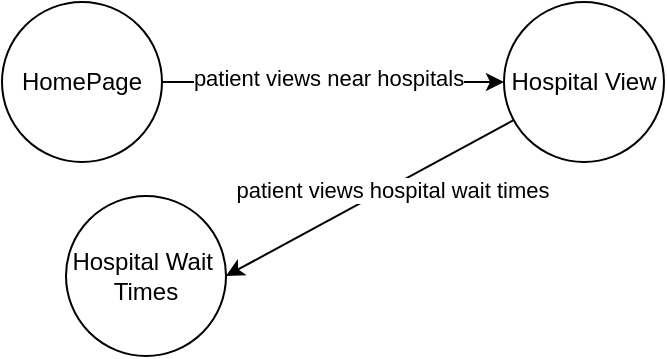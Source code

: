 <mxfile version="24.8.3">
  <diagram name="Page-1" id="NfButQZjhZ4wamLMoBEm">
    <mxGraphModel dx="468" dy="-150" grid="0" gridSize="10" guides="1" tooltips="1" connect="1" arrows="1" fold="1" page="0" pageScale="1" pageWidth="850" pageHeight="1100" math="0" shadow="0">
      <root>
        <mxCell id="0" />
        <mxCell id="1" parent="0" />
        <mxCell id="zlFfJobk3KSyEtTHEZul-1" style="rounded=0;orthogonalLoop=1;jettySize=auto;html=1;" parent="1" source="lGDO1zubE_AWot6uxW1o-1" target="lGDO1zubE_AWot6uxW1o-2" edge="1">
          <mxGeometry relative="1" as="geometry" />
        </mxCell>
        <mxCell id="zlFfJobk3KSyEtTHEZul-2" value="patient views near hospitals" style="edgeLabel;html=1;align=center;verticalAlign=middle;resizable=0;points=[];" parent="zlFfJobk3KSyEtTHEZul-1" vertex="1" connectable="0">
          <mxGeometry x="0.253" y="2" relative="1" as="geometry">
            <mxPoint x="-24" as="offset" />
          </mxGeometry>
        </mxCell>
        <mxCell id="lGDO1zubE_AWot6uxW1o-1" value="HomePage" style="ellipse;whiteSpace=wrap;html=1;aspect=fixed;" parent="1" vertex="1">
          <mxGeometry x="97" y="419" width="80" height="80" as="geometry" />
        </mxCell>
        <mxCell id="lGDO1zubE_AWot6uxW1o-2" value="Hospital View" style="ellipse;whiteSpace=wrap;html=1;aspect=fixed;" parent="1" vertex="1">
          <mxGeometry x="348" y="419" width="80" height="80" as="geometry" />
        </mxCell>
        <mxCell id="zlFfJobk3KSyEtTHEZul-4" value="Hospital Wait&amp;nbsp;&lt;div&gt;Times&lt;/div&gt;" style="ellipse;whiteSpace=wrap;html=1;aspect=fixed;" parent="1" vertex="1">
          <mxGeometry x="129" y="516" width="80" height="80" as="geometry" />
        </mxCell>
        <mxCell id="zlFfJobk3KSyEtTHEZul-5" style="rounded=0;orthogonalLoop=1;jettySize=auto;html=1;entryX=1;entryY=0.5;entryDx=0;entryDy=0;" parent="1" source="lGDO1zubE_AWot6uxW1o-2" target="zlFfJobk3KSyEtTHEZul-4" edge="1">
          <mxGeometry relative="1" as="geometry" />
        </mxCell>
        <mxCell id="zlFfJobk3KSyEtTHEZul-7" value="patient views hospital wait times" style="edgeLabel;html=1;align=center;verticalAlign=middle;resizable=0;points=[];" parent="zlFfJobk3KSyEtTHEZul-5" vertex="1" connectable="0">
          <mxGeometry x="-0.143" y="1" relative="1" as="geometry">
            <mxPoint as="offset" />
          </mxGeometry>
        </mxCell>
      </root>
    </mxGraphModel>
  </diagram>
</mxfile>
